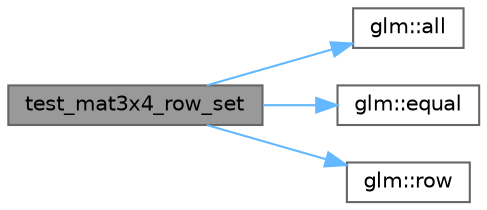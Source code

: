 digraph "test_mat3x4_row_set"
{
 // LATEX_PDF_SIZE
  bgcolor="transparent";
  edge [fontname=Helvetica,fontsize=10,labelfontname=Helvetica,labelfontsize=10];
  node [fontname=Helvetica,fontsize=10,shape=box,height=0.2,width=0.4];
  rankdir="LR";
  Node1 [id="Node000001",label="test_mat3x4_row_set",height=0.2,width=0.4,color="gray40", fillcolor="grey60", style="filled", fontcolor="black",tooltip=" "];
  Node1 -> Node2 [id="edge4_Node000001_Node000002",color="steelblue1",style="solid",tooltip=" "];
  Node2 [id="Node000002",label="glm::all",height=0.2,width=0.4,color="grey40", fillcolor="white", style="filled",URL="$group__core__func__vector__relational.html#ga87e53f50b679f5f95c5cb4780311b3dd",tooltip=" "];
  Node1 -> Node3 [id="edge5_Node000001_Node000003",color="steelblue1",style="solid",tooltip=" "];
  Node3 [id="Node000003",label="glm::equal",height=0.2,width=0.4,color="grey40", fillcolor="white", style="filled",URL="$group__core__func__vector__relational.html#gaf539cf490630ba648dfd6e36aef910a1",tooltip=" "];
  Node1 -> Node4 [id="edge6_Node000001_Node000004",color="steelblue1",style="solid",tooltip=" "];
  Node4 [id="Node000004",label="glm::row",height=0.2,width=0.4,color="grey40", fillcolor="white", style="filled",URL="$group__gtc__matrix__access.html#ga259e5ebd0f31ec3f83440f8cae7f5dba",tooltip=" "];
}
